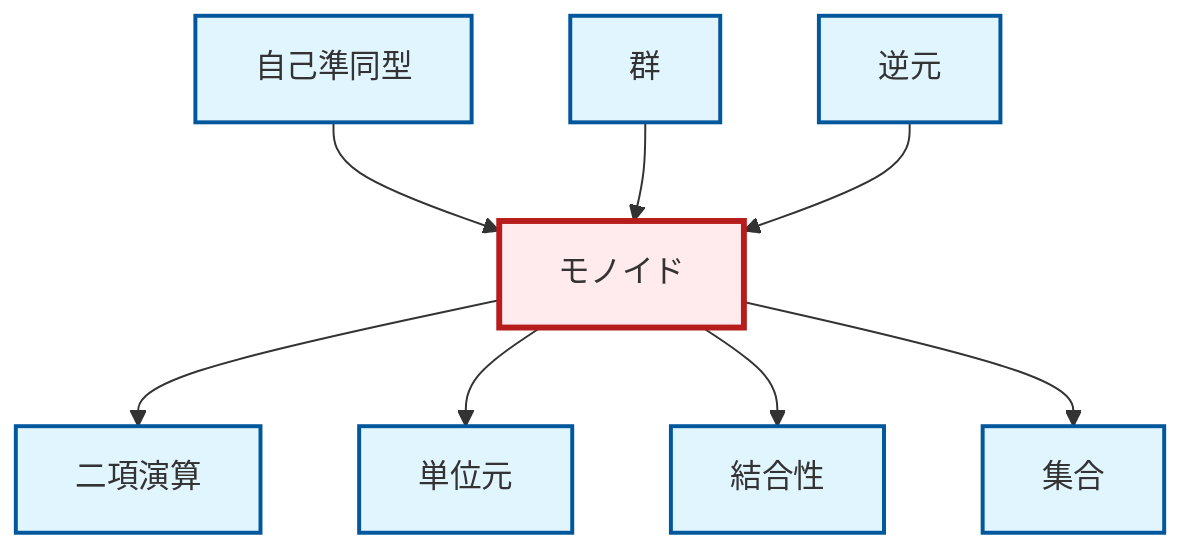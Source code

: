 graph TD
    classDef definition fill:#e1f5fe,stroke:#01579b,stroke-width:2px
    classDef theorem fill:#f3e5f5,stroke:#4a148c,stroke-width:2px
    classDef axiom fill:#fff3e0,stroke:#e65100,stroke-width:2px
    classDef example fill:#e8f5e9,stroke:#1b5e20,stroke-width:2px
    classDef current fill:#ffebee,stroke:#b71c1c,stroke-width:3px
    def-inverse-element["逆元"]:::definition
    def-associativity["結合性"]:::definition
    def-group["群"]:::definition
    def-binary-operation["二項演算"]:::definition
    def-endomorphism["自己準同型"]:::definition
    def-monoid["モノイド"]:::definition
    def-identity-element["単位元"]:::definition
    def-set["集合"]:::definition
    def-endomorphism --> def-monoid
    def-monoid --> def-binary-operation
    def-group --> def-monoid
    def-monoid --> def-identity-element
    def-inverse-element --> def-monoid
    def-monoid --> def-associativity
    def-monoid --> def-set
    class def-monoid current